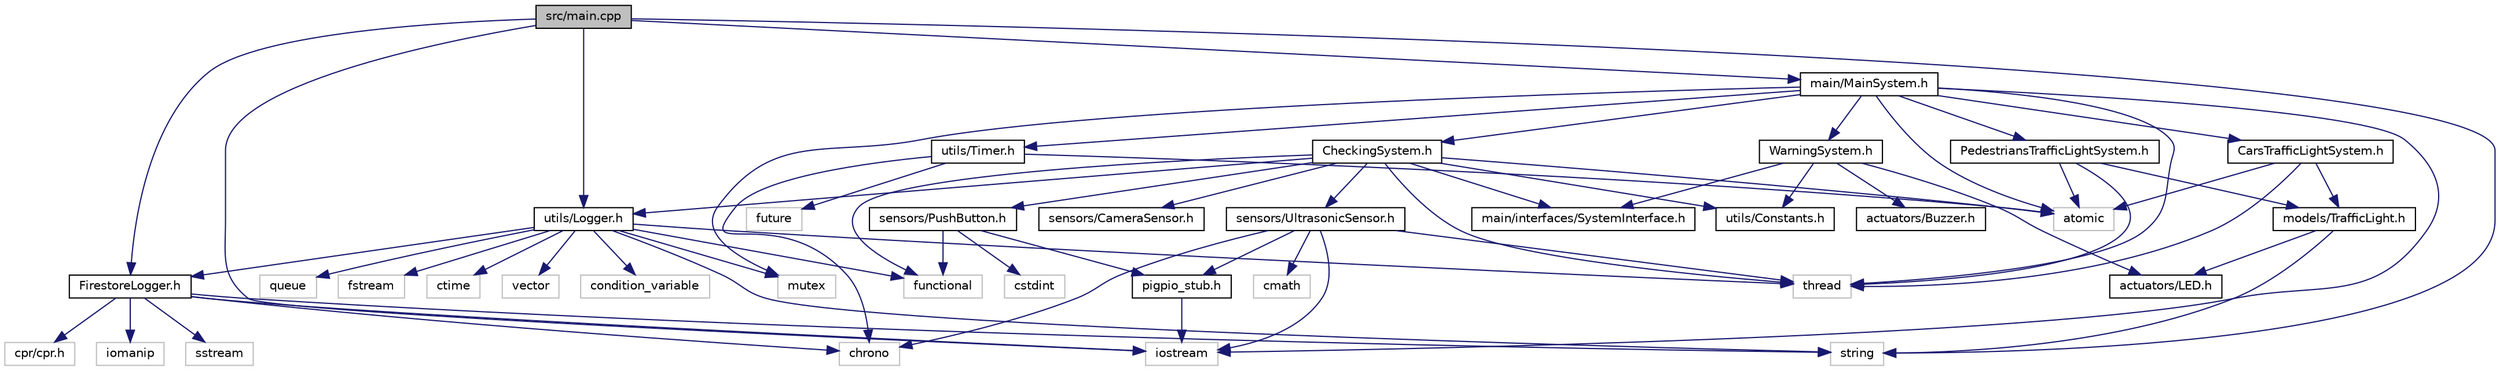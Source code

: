 digraph "src/main.cpp"
{
 // LATEX_PDF_SIZE
  edge [fontname="Helvetica",fontsize="10",labelfontname="Helvetica",labelfontsize="10"];
  node [fontname="Helvetica",fontsize="10",shape=record];
  Node1 [label="src/main.cpp",height=0.2,width=0.4,color="black", fillcolor="grey75", style="filled", fontcolor="black",tooltip="Main entry point for the application. Initializes the application, runs the main system,..."];
  Node1 -> Node2 [color="midnightblue",fontsize="10",style="solid",fontname="Helvetica"];
  Node2 [label="main/MainSystem.h",height=0.2,width=0.4,color="black", fillcolor="white", style="filled",URL="$MainSystem_8h.html",tooltip="Header file for the MainSystem class managing the traffic and pedestrian light systems."];
  Node2 -> Node3 [color="midnightblue",fontsize="10",style="solid",fontname="Helvetica"];
  Node3 [label="mutex",height=0.2,width=0.4,color="grey75", fillcolor="white", style="filled",tooltip=" "];
  Node2 -> Node4 [color="midnightblue",fontsize="10",style="solid",fontname="Helvetica"];
  Node4 [label="thread",height=0.2,width=0.4,color="grey75", fillcolor="white", style="filled",tooltip=" "];
  Node2 -> Node5 [color="midnightblue",fontsize="10",style="solid",fontname="Helvetica"];
  Node5 [label="atomic",height=0.2,width=0.4,color="grey75", fillcolor="white", style="filled",tooltip=" "];
  Node2 -> Node6 [color="midnightblue",fontsize="10",style="solid",fontname="Helvetica"];
  Node6 [label="iostream",height=0.2,width=0.4,color="grey75", fillcolor="white", style="filled",tooltip=" "];
  Node2 -> Node7 [color="midnightblue",fontsize="10",style="solid",fontname="Helvetica"];
  Node7 [label="CarsTrafficLightSystem.h",height=0.2,width=0.4,color="black", fillcolor="white", style="filled",URL="$CarsTrafficLightSystem_8h.html",tooltip="Manages a traffic light system for cars using GPIO pins."];
  Node7 -> Node8 [color="midnightblue",fontsize="10",style="solid",fontname="Helvetica"];
  Node8 [label="models/TrafficLight.h",height=0.2,width=0.4,color="black", fillcolor="white", style="filled",URL="$TrafficLight_8h_source.html",tooltip=" "];
  Node8 -> Node9 [color="midnightblue",fontsize="10",style="solid",fontname="Helvetica"];
  Node9 [label="string",height=0.2,width=0.4,color="grey75", fillcolor="white", style="filled",tooltip=" "];
  Node8 -> Node10 [color="midnightblue",fontsize="10",style="solid",fontname="Helvetica"];
  Node10 [label="actuators/LED.h",height=0.2,width=0.4,color="black", fillcolor="white", style="filled",URL="$LED_8h.html",tooltip="Header file for the LED class, which controls an LED via a GPIO pin."];
  Node7 -> Node5 [color="midnightblue",fontsize="10",style="solid",fontname="Helvetica"];
  Node7 -> Node4 [color="midnightblue",fontsize="10",style="solid",fontname="Helvetica"];
  Node2 -> Node11 [color="midnightblue",fontsize="10",style="solid",fontname="Helvetica"];
  Node11 [label="PedestriansTrafficLightSystem.h",height=0.2,width=0.4,color="black", fillcolor="white", style="filled",URL="$PedestriansTrafficLightSystem_8h.html",tooltip="Traffic light system for pedestrian control."];
  Node11 -> Node8 [color="midnightblue",fontsize="10",style="solid",fontname="Helvetica"];
  Node11 -> Node5 [color="midnightblue",fontsize="10",style="solid",fontname="Helvetica"];
  Node11 -> Node4 [color="midnightblue",fontsize="10",style="solid",fontname="Helvetica"];
  Node2 -> Node12 [color="midnightblue",fontsize="10",style="solid",fontname="Helvetica"];
  Node12 [label="CheckingSystem.h",height=0.2,width=0.4,color="black", fillcolor="white", style="filled",URL="$CheckingSystem_8h.html",tooltip="Class to manage monitoring and control systems for pedestrian and vehicle traffic."];
  Node12 -> Node13 [color="midnightblue",fontsize="10",style="solid",fontname="Helvetica"];
  Node13 [label="main/interfaces/SystemInterface.h",height=0.2,width=0.4,color="black", fillcolor="white", style="filled",URL="$SystemInterface_8h.html",tooltip="Abstract base class for system interfaces."];
  Node12 -> Node14 [color="midnightblue",fontsize="10",style="solid",fontname="Helvetica"];
  Node14 [label="sensors/CameraSensor.h",height=0.2,width=0.4,color="black", fillcolor="white", style="filled",URL="$CameraSensor_8h_source.html",tooltip=" "];
  Node12 -> Node15 [color="midnightblue",fontsize="10",style="solid",fontname="Helvetica"];
  Node15 [label="sensors/UltrasonicSensor.h",height=0.2,width=0.4,color="black", fillcolor="white", style="filled",URL="$UltrasonicSensor_8h_source.html",tooltip=" "];
  Node15 -> Node6 [color="midnightblue",fontsize="10",style="solid",fontname="Helvetica"];
  Node15 -> Node16 [color="midnightblue",fontsize="10",style="solid",fontname="Helvetica"];
  Node16 [label="chrono",height=0.2,width=0.4,color="grey75", fillcolor="white", style="filled",tooltip=" "];
  Node15 -> Node4 [color="midnightblue",fontsize="10",style="solid",fontname="Helvetica"];
  Node15 -> Node17 [color="midnightblue",fontsize="10",style="solid",fontname="Helvetica"];
  Node17 [label="cmath",height=0.2,width=0.4,color="grey75", fillcolor="white", style="filled",tooltip=" "];
  Node15 -> Node18 [color="midnightblue",fontsize="10",style="solid",fontname="Helvetica"];
  Node18 [label="pigpio_stub.h",height=0.2,width=0.4,color="black", fillcolor="white", style="filled",URL="$pigpio__stub_8h_source.html",tooltip=" "];
  Node18 -> Node6 [color="midnightblue",fontsize="10",style="solid",fontname="Helvetica"];
  Node12 -> Node19 [color="midnightblue",fontsize="10",style="solid",fontname="Helvetica"];
  Node19 [label="sensors/PushButton.h",height=0.2,width=0.4,color="black", fillcolor="white", style="filled",URL="$PushButton_8h_source.html",tooltip=" "];
  Node19 -> Node20 [color="midnightblue",fontsize="10",style="solid",fontname="Helvetica"];
  Node20 [label="cstdint",height=0.2,width=0.4,color="grey75", fillcolor="white", style="filled",tooltip=" "];
  Node19 -> Node18 [color="midnightblue",fontsize="10",style="solid",fontname="Helvetica"];
  Node19 -> Node21 [color="midnightblue",fontsize="10",style="solid",fontname="Helvetica"];
  Node21 [label="functional",height=0.2,width=0.4,color="grey75", fillcolor="white", style="filled",tooltip=" "];
  Node12 -> Node4 [color="midnightblue",fontsize="10",style="solid",fontname="Helvetica"];
  Node12 -> Node5 [color="midnightblue",fontsize="10",style="solid",fontname="Helvetica"];
  Node12 -> Node21 [color="midnightblue",fontsize="10",style="solid",fontname="Helvetica"];
  Node12 -> Node22 [color="midnightblue",fontsize="10",style="solid",fontname="Helvetica"];
  Node22 [label="utils/Constants.h",height=0.2,width=0.4,color="black", fillcolor="white", style="filled",URL="$Constants_8h.html",tooltip="Defines a collection of constant values used for GPIO pin assignments and thresholds in a traffic con..."];
  Node12 -> Node23 [color="midnightblue",fontsize="10",style="solid",fontname="Helvetica"];
  Node23 [label="utils/Logger.h",height=0.2,width=0.4,color="black", fillcolor="white", style="filled",URL="$Logger_8h.html",tooltip="Defines the Logger class which provides logging functionalities both locally and to Firestore."];
  Node23 -> Node24 [color="midnightblue",fontsize="10",style="solid",fontname="Helvetica"];
  Node24 [label="fstream",height=0.2,width=0.4,color="grey75", fillcolor="white", style="filled",tooltip=" "];
  Node23 -> Node9 [color="midnightblue",fontsize="10",style="solid",fontname="Helvetica"];
  Node23 -> Node25 [color="midnightblue",fontsize="10",style="solid",fontname="Helvetica"];
  Node25 [label="ctime",height=0.2,width=0.4,color="grey75", fillcolor="white", style="filled",tooltip=" "];
  Node23 -> Node26 [color="midnightblue",fontsize="10",style="solid",fontname="Helvetica"];
  Node26 [label="vector",height=0.2,width=0.4,color="grey75", fillcolor="white", style="filled",tooltip=" "];
  Node23 -> Node4 [color="midnightblue",fontsize="10",style="solid",fontname="Helvetica"];
  Node23 -> Node3 [color="midnightblue",fontsize="10",style="solid",fontname="Helvetica"];
  Node23 -> Node27 [color="midnightblue",fontsize="10",style="solid",fontname="Helvetica"];
  Node27 [label="condition_variable",height=0.2,width=0.4,color="grey75", fillcolor="white", style="filled",tooltip=" "];
  Node23 -> Node28 [color="midnightblue",fontsize="10",style="solid",fontname="Helvetica"];
  Node28 [label="queue",height=0.2,width=0.4,color="grey75", fillcolor="white", style="filled",tooltip=" "];
  Node23 -> Node21 [color="midnightblue",fontsize="10",style="solid",fontname="Helvetica"];
  Node23 -> Node29 [color="midnightblue",fontsize="10",style="solid",fontname="Helvetica"];
  Node29 [label="FirestoreLogger.h",height=0.2,width=0.4,color="black", fillcolor="white", style="filled",URL="$FirestoreLogger_8h.html",tooltip="Provides functionality to log messages to Google Firestore."];
  Node29 -> Node9 [color="midnightblue",fontsize="10",style="solid",fontname="Helvetica"];
  Node29 -> Node30 [color="midnightblue",fontsize="10",style="solid",fontname="Helvetica"];
  Node30 [label="cpr/cpr.h",height=0.2,width=0.4,color="grey75", fillcolor="white", style="filled",tooltip=" "];
  Node29 -> Node16 [color="midnightblue",fontsize="10",style="solid",fontname="Helvetica"];
  Node29 -> Node31 [color="midnightblue",fontsize="10",style="solid",fontname="Helvetica"];
  Node31 [label="iomanip",height=0.2,width=0.4,color="grey75", fillcolor="white", style="filled",tooltip=" "];
  Node29 -> Node32 [color="midnightblue",fontsize="10",style="solid",fontname="Helvetica"];
  Node32 [label="sstream",height=0.2,width=0.4,color="grey75", fillcolor="white", style="filled",tooltip=" "];
  Node29 -> Node6 [color="midnightblue",fontsize="10",style="solid",fontname="Helvetica"];
  Node2 -> Node33 [color="midnightblue",fontsize="10",style="solid",fontname="Helvetica"];
  Node33 [label="WarningSystem.h",height=0.2,width=0.4,color="black", fillcolor="white", style="filled",URL="$WarningSystem_8h_source.html",tooltip=" "];
  Node33 -> Node10 [color="midnightblue",fontsize="10",style="solid",fontname="Helvetica"];
  Node33 -> Node34 [color="midnightblue",fontsize="10",style="solid",fontname="Helvetica"];
  Node34 [label="actuators/Buzzer.h",height=0.2,width=0.4,color="black", fillcolor="white", style="filled",URL="$Buzzer_8h_source.html",tooltip=" "];
  Node33 -> Node13 [color="midnightblue",fontsize="10",style="solid",fontname="Helvetica"];
  Node33 -> Node22 [color="midnightblue",fontsize="10",style="solid",fontname="Helvetica"];
  Node2 -> Node35 [color="midnightblue",fontsize="10",style="solid",fontname="Helvetica"];
  Node35 [label="utils/Timer.h",height=0.2,width=0.4,color="black", fillcolor="white", style="filled",URL="$Timer_8h.html",tooltip="Declaration and implementation of the Timer class for asynchronous execution."];
  Node35 -> Node16 [color="midnightblue",fontsize="10",style="solid",fontname="Helvetica"];
  Node35 -> Node5 [color="midnightblue",fontsize="10",style="solid",fontname="Helvetica"];
  Node35 -> Node36 [color="midnightblue",fontsize="10",style="solid",fontname="Helvetica"];
  Node36 [label="future",height=0.2,width=0.4,color="grey75", fillcolor="white", style="filled",tooltip=" "];
  Node1 -> Node23 [color="midnightblue",fontsize="10",style="solid",fontname="Helvetica"];
  Node1 -> Node29 [color="midnightblue",fontsize="10",style="solid",fontname="Helvetica"];
  Node1 -> Node6 [color="midnightblue",fontsize="10",style="solid",fontname="Helvetica"];
  Node1 -> Node9 [color="midnightblue",fontsize="10",style="solid",fontname="Helvetica"];
}
